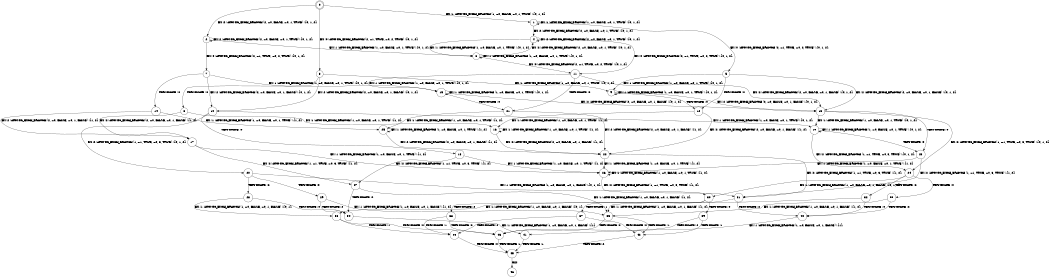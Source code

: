 digraph BCG {
size = "7, 10.5";
center = TRUE;
node [shape = circle];
0 [peripheries = 2];
0 -> 1 [label = "EX !1 !ATOMIC_EXCH_BRANCH (1, +0, FALSE, +0, 1, TRUE) !{0, 1, 2}"];
0 -> 2 [label = "EX !2 !ATOMIC_EXCH_BRANCH (2, +0, FALSE, +0, 1, TRUE) !{0, 1, 2}"];
0 -> 3 [label = "EX !0 !ATOMIC_EXCH_BRANCH (2, +1, TRUE, +0, 2, TRUE) !{0, 1, 2}"];
1 -> 4 [label = "EX !2 !ATOMIC_EXCH_BRANCH (2, +0, FALSE, +0, 1, TRUE) !{0, 1, 2}"];
1 -> 5 [label = "EX !0 !ATOMIC_EXCH_BRANCH (2, +1, TRUE, +0, 2, TRUE) !{0, 1, 2}"];
1 -> 1 [label = "EX !1 !ATOMIC_EXCH_BRANCH (1, +0, FALSE, +0, 1, TRUE) !{0, 1, 2}"];
2 -> 6 [label = "EX !1 !ATOMIC_EXCH_BRANCH (1, +0, FALSE, +0, 1, TRUE) !{0, 1, 2}"];
2 -> 7 [label = "EX !0 !ATOMIC_EXCH_BRANCH (2, +1, TRUE, +0, 2, TRUE) !{0, 1, 2}"];
2 -> 2 [label = "EX !2 !ATOMIC_EXCH_BRANCH (2, +0, FALSE, +0, 1, TRUE) !{0, 1, 2}"];
3 -> 8 [label = "TERMINATE !0"];
3 -> 9 [label = "EX !1 !ATOMIC_EXCH_BRANCH (1, +0, FALSE, +0, 1, TRUE) !{0, 1, 2}"];
3 -> 10 [label = "EX !2 !ATOMIC_EXCH_BRANCH (2, +0, FALSE, +0, 1, FALSE) !{0, 1, 2}"];
4 -> 11 [label = "EX !0 !ATOMIC_EXCH_BRANCH (2, +1, TRUE, +0, 2, TRUE) !{0, 1, 2}"];
4 -> 4 [label = "EX !2 !ATOMIC_EXCH_BRANCH (2, +0, FALSE, +0, 1, TRUE) !{0, 1, 2}"];
4 -> 6 [label = "EX !1 !ATOMIC_EXCH_BRANCH (1, +0, FALSE, +0, 1, TRUE) !{0, 1, 2}"];
5 -> 12 [label = "TERMINATE !0"];
5 -> 13 [label = "EX !2 !ATOMIC_EXCH_BRANCH (2, +0, FALSE, +0, 1, FALSE) !{0, 1, 2}"];
5 -> 9 [label = "EX !1 !ATOMIC_EXCH_BRANCH (1, +0, FALSE, +0, 1, TRUE) !{0, 1, 2}"];
6 -> 11 [label = "EX !0 !ATOMIC_EXCH_BRANCH (2, +1, TRUE, +0, 2, TRUE) !{0, 1, 2}"];
6 -> 4 [label = "EX !2 !ATOMIC_EXCH_BRANCH (2, +0, FALSE, +0, 1, TRUE) !{0, 1, 2}"];
6 -> 6 [label = "EX !1 !ATOMIC_EXCH_BRANCH (1, +0, FALSE, +0, 1, TRUE) !{0, 1, 2}"];
7 -> 14 [label = "TERMINATE !0"];
7 -> 15 [label = "EX !1 !ATOMIC_EXCH_BRANCH (1, +0, FALSE, +0, 1, TRUE) !{0, 1, 2}"];
7 -> 10 [label = "EX !2 !ATOMIC_EXCH_BRANCH (2, +0, FALSE, +0, 1, FALSE) !{0, 1, 2}"];
8 -> 16 [label = "EX !1 !ATOMIC_EXCH_BRANCH (1, +0, FALSE, +0, 1, TRUE) !{1, 2}"];
8 -> 17 [label = "EX !2 !ATOMIC_EXCH_BRANCH (2, +0, FALSE, +0, 1, FALSE) !{1, 2}"];
9 -> 12 [label = "TERMINATE !0"];
9 -> 13 [label = "EX !2 !ATOMIC_EXCH_BRANCH (2, +0, FALSE, +0, 1, FALSE) !{0, 1, 2}"];
9 -> 9 [label = "EX !1 !ATOMIC_EXCH_BRANCH (1, +0, FALSE, +0, 1, TRUE) !{0, 1, 2}"];
10 -> 18 [label = "TERMINATE !0"];
10 -> 19 [label = "EX !1 !ATOMIC_EXCH_BRANCH (1, +0, FALSE, +0, 1, TRUE) !{0, 1, 2}"];
10 -> 20 [label = "EX !2 !ATOMIC_EXCH_BRANCH (1, +1, TRUE, +0, 3, TRUE) !{0, 1, 2}"];
11 -> 21 [label = "TERMINATE !0"];
11 -> 13 [label = "EX !2 !ATOMIC_EXCH_BRANCH (2, +0, FALSE, +0, 1, FALSE) !{0, 1, 2}"];
11 -> 15 [label = "EX !1 !ATOMIC_EXCH_BRANCH (1, +0, FALSE, +0, 1, TRUE) !{0, 1, 2}"];
12 -> 22 [label = "EX !2 !ATOMIC_EXCH_BRANCH (2, +0, FALSE, +0, 1, FALSE) !{1, 2}"];
12 -> 16 [label = "EX !1 !ATOMIC_EXCH_BRANCH (1, +0, FALSE, +0, 1, TRUE) !{1, 2}"];
13 -> 23 [label = "TERMINATE !0"];
13 -> 24 [label = "EX !2 !ATOMIC_EXCH_BRANCH (1, +1, TRUE, +0, 3, TRUE) !{0, 1, 2}"];
13 -> 19 [label = "EX !1 !ATOMIC_EXCH_BRANCH (1, +0, FALSE, +0, 1, TRUE) !{0, 1, 2}"];
14 -> 25 [label = "EX !1 !ATOMIC_EXCH_BRANCH (1, +0, FALSE, +0, 1, TRUE) !{1, 2}"];
14 -> 17 [label = "EX !2 !ATOMIC_EXCH_BRANCH (2, +0, FALSE, +0, 1, FALSE) !{1, 2}"];
15 -> 21 [label = "TERMINATE !0"];
15 -> 13 [label = "EX !2 !ATOMIC_EXCH_BRANCH (2, +0, FALSE, +0, 1, FALSE) !{0, 1, 2}"];
15 -> 15 [label = "EX !1 !ATOMIC_EXCH_BRANCH (1, +0, FALSE, +0, 1, TRUE) !{0, 1, 2}"];
16 -> 22 [label = "EX !2 !ATOMIC_EXCH_BRANCH (2, +0, FALSE, +0, 1, FALSE) !{1, 2}"];
16 -> 16 [label = "EX !1 !ATOMIC_EXCH_BRANCH (1, +0, FALSE, +0, 1, TRUE) !{1, 2}"];
17 -> 26 [label = "EX !1 !ATOMIC_EXCH_BRANCH (1, +0, FALSE, +0, 1, TRUE) !{1, 2}"];
17 -> 27 [label = "EX !2 !ATOMIC_EXCH_BRANCH (1, +1, TRUE, +0, 3, TRUE) !{1, 2}"];
18 -> 26 [label = "EX !1 !ATOMIC_EXCH_BRANCH (1, +0, FALSE, +0, 1, TRUE) !{1, 2}"];
18 -> 27 [label = "EX !2 !ATOMIC_EXCH_BRANCH (1, +1, TRUE, +0, 3, TRUE) !{1, 2}"];
19 -> 23 [label = "TERMINATE !0"];
19 -> 24 [label = "EX !2 !ATOMIC_EXCH_BRANCH (1, +1, TRUE, +0, 3, TRUE) !{0, 1, 2}"];
19 -> 19 [label = "EX !1 !ATOMIC_EXCH_BRANCH (1, +0, FALSE, +0, 1, TRUE) !{0, 1, 2}"];
20 -> 28 [label = "TERMINATE !2"];
20 -> 29 [label = "TERMINATE !0"];
20 -> 30 [label = "EX !1 !ATOMIC_EXCH_BRANCH (1, +0, FALSE, +0, 1, FALSE) !{0, 1, 2}"];
21 -> 22 [label = "EX !2 !ATOMIC_EXCH_BRANCH (2, +0, FALSE, +0, 1, FALSE) !{1, 2}"];
21 -> 25 [label = "EX !1 !ATOMIC_EXCH_BRANCH (1, +0, FALSE, +0, 1, TRUE) !{1, 2}"];
22 -> 31 [label = "EX !2 !ATOMIC_EXCH_BRANCH (1, +1, TRUE, +0, 3, TRUE) !{1, 2}"];
22 -> 26 [label = "EX !1 !ATOMIC_EXCH_BRANCH (1, +0, FALSE, +0, 1, TRUE) !{1, 2}"];
23 -> 31 [label = "EX !2 !ATOMIC_EXCH_BRANCH (1, +1, TRUE, +0, 3, TRUE) !{1, 2}"];
23 -> 26 [label = "EX !1 !ATOMIC_EXCH_BRANCH (1, +0, FALSE, +0, 1, TRUE) !{1, 2}"];
24 -> 32 [label = "TERMINATE !2"];
24 -> 33 [label = "TERMINATE !0"];
24 -> 30 [label = "EX !1 !ATOMIC_EXCH_BRANCH (1, +0, FALSE, +0, 1, FALSE) !{0, 1, 2}"];
25 -> 22 [label = "EX !2 !ATOMIC_EXCH_BRANCH (2, +0, FALSE, +0, 1, FALSE) !{1, 2}"];
25 -> 25 [label = "EX !1 !ATOMIC_EXCH_BRANCH (1, +0, FALSE, +0, 1, TRUE) !{1, 2}"];
26 -> 31 [label = "EX !2 !ATOMIC_EXCH_BRANCH (1, +1, TRUE, +0, 3, TRUE) !{1, 2}"];
26 -> 26 [label = "EX !1 !ATOMIC_EXCH_BRANCH (1, +0, FALSE, +0, 1, TRUE) !{1, 2}"];
27 -> 34 [label = "TERMINATE !2"];
27 -> 35 [label = "EX !1 !ATOMIC_EXCH_BRANCH (1, +0, FALSE, +0, 1, FALSE) !{1, 2}"];
28 -> 34 [label = "TERMINATE !0"];
28 -> 36 [label = "EX !1 !ATOMIC_EXCH_BRANCH (1, +0, FALSE, +0, 1, FALSE) !{0, 1}"];
29 -> 34 [label = "TERMINATE !2"];
29 -> 35 [label = "EX !1 !ATOMIC_EXCH_BRANCH (1, +0, FALSE, +0, 1, FALSE) !{1, 2}"];
30 -> 37 [label = "TERMINATE !1"];
30 -> 38 [label = "TERMINATE !2"];
30 -> 39 [label = "TERMINATE !0"];
31 -> 40 [label = "TERMINATE !2"];
31 -> 35 [label = "EX !1 !ATOMIC_EXCH_BRANCH (1, +0, FALSE, +0, 1, FALSE) !{1, 2}"];
32 -> 40 [label = "TERMINATE !0"];
32 -> 36 [label = "EX !1 !ATOMIC_EXCH_BRANCH (1, +0, FALSE, +0, 1, FALSE) !{0, 1}"];
33 -> 40 [label = "TERMINATE !2"];
33 -> 35 [label = "EX !1 !ATOMIC_EXCH_BRANCH (1, +0, FALSE, +0, 1, FALSE) !{1, 2}"];
34 -> 41 [label = "EX !1 !ATOMIC_EXCH_BRANCH (1, +0, FALSE, +0, 1, FALSE) !{1}"];
35 -> 42 [label = "TERMINATE !1"];
35 -> 43 [label = "TERMINATE !2"];
36 -> 44 [label = "TERMINATE !1"];
36 -> 43 [label = "TERMINATE !0"];
37 -> 44 [label = "TERMINATE !2"];
37 -> 42 [label = "TERMINATE !0"];
38 -> 44 [label = "TERMINATE !1"];
38 -> 43 [label = "TERMINATE !0"];
39 -> 42 [label = "TERMINATE !1"];
39 -> 43 [label = "TERMINATE !2"];
40 -> 41 [label = "EX !1 !ATOMIC_EXCH_BRANCH (1, +0, FALSE, +0, 1, FALSE) !{1}"];
41 -> 45 [label = "TERMINATE !1"];
42 -> 45 [label = "TERMINATE !2"];
43 -> 45 [label = "TERMINATE !1"];
44 -> 45 [label = "TERMINATE !0"];
45 -> 46 [label = "exit"];
}
